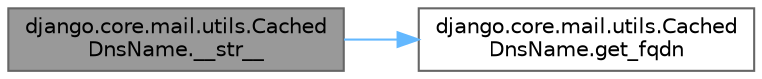 digraph "django.core.mail.utils.CachedDnsName.__str__"
{
 // LATEX_PDF_SIZE
  bgcolor="transparent";
  edge [fontname=Helvetica,fontsize=10,labelfontname=Helvetica,labelfontsize=10];
  node [fontname=Helvetica,fontsize=10,shape=box,height=0.2,width=0.4];
  rankdir="LR";
  Node1 [id="Node000001",label="django.core.mail.utils.Cached\lDnsName.__str__",height=0.2,width=0.4,color="gray40", fillcolor="grey60", style="filled", fontcolor="black",tooltip=" "];
  Node1 -> Node2 [id="edge1_Node000001_Node000002",color="steelblue1",style="solid",tooltip=" "];
  Node2 [id="Node000002",label="django.core.mail.utils.Cached\lDnsName.get_fqdn",height=0.2,width=0.4,color="grey40", fillcolor="white", style="filled",URL="$classdjango_1_1core_1_1mail_1_1utils_1_1_cached_dns_name.html#ab528f0d8908153516b325455aa94567c",tooltip=" "];
}

